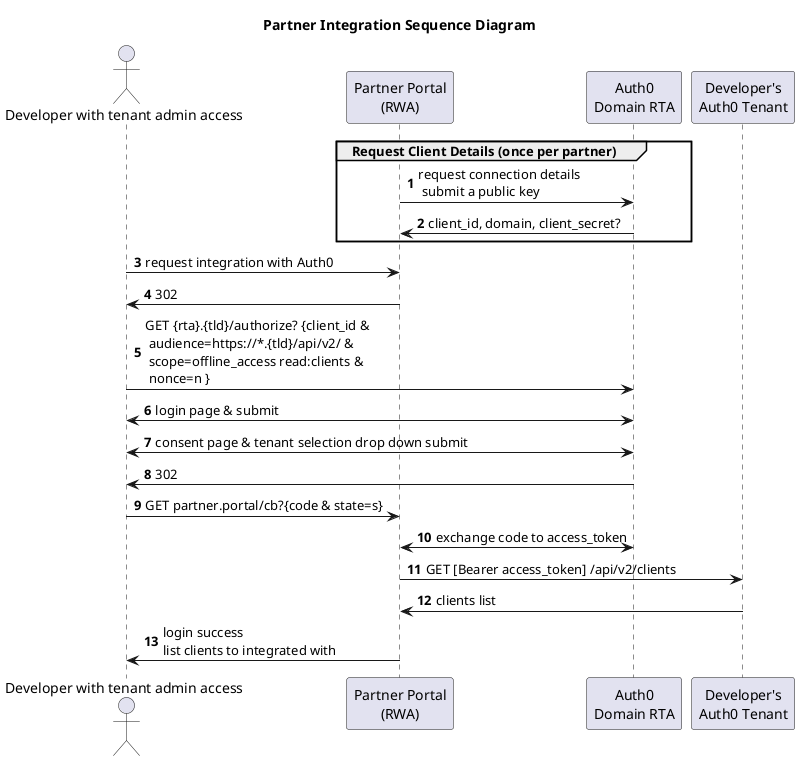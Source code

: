 @startuml
autonumber

title Partner Integration Sequence Diagram

actor "Developer with tenant admin access" as d
participant "Partner Portal\n(RWA)" as p
participant "Auth0\nDomain RTA" as a0
participant "Developer's\nAuth0 Tenant" as t

group Request Client Details (once per partner)
p -> a0: request connection details \n submit a public key
a0 -> p: client_id, domain, client_secret?
end

d -> p: request integration with Auth0
p -> d: 302

d -> a0: GET {rta}.{tld}/authorize? {client_id & \n audience=https://*.{tld}/api/v2/ & \n scope=offline_access read:clients & \n nonce=n }
a0 <-> d: login page & submit

a0 <-> d: consent page & tenant selection drop down submit

a0 -> d: 302

d -> p: GET partner.portal/cb?{code & state=s}

p <-> a0: exchange code to access_token

p -> t: GET [Bearer access_token] /api/v2/clients
t -> p: clients list

p -> d: login success \nlist clients to integrated with

@enduml